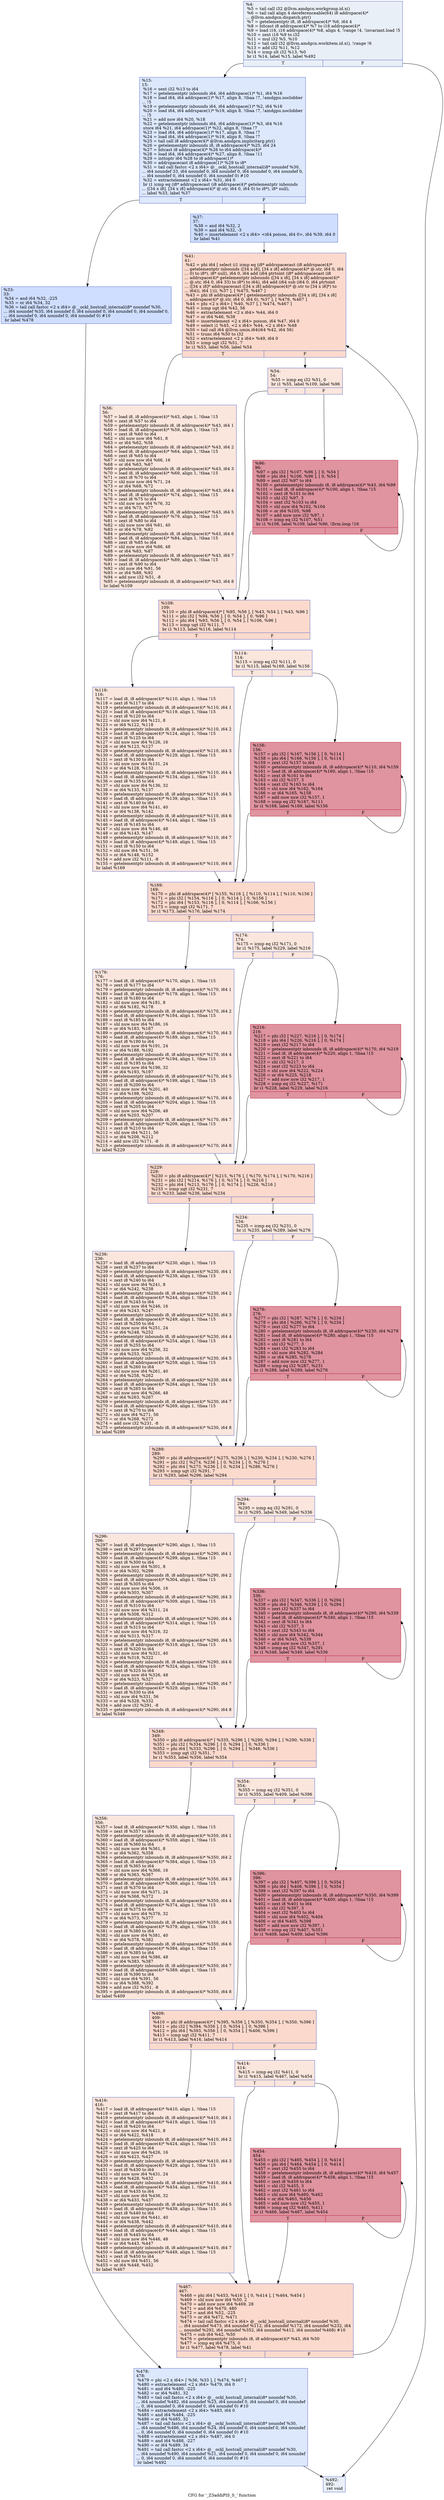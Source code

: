 digraph "CFG for '_Z3addiPlS_S_' function" {
	label="CFG for '_Z3addiPlS_S_' function";

	Node0x59101d0 [shape=record,color="#3d50c3ff", style=filled, fillcolor="#cedaeb70",label="{%4:\l  %5 = tail call i32 @llvm.amdgcn.workgroup.id.x()\l  %6 = tail call align 4 dereferenceable(64) i8 addrspace(4)*\l... @llvm.amdgcn.dispatch.ptr()\l  %7 = getelementptr i8, i8 addrspace(4)* %6, i64 4\l  %8 = bitcast i8 addrspace(4)* %7 to i16 addrspace(4)*\l  %9 = load i16, i16 addrspace(4)* %8, align 4, !range !4, !invariant.load !5\l  %10 = zext i16 %9 to i32\l  %11 = mul i32 %5, %10\l  %12 = tail call i32 @llvm.amdgcn.workitem.id.x(), !range !6\l  %13 = add i32 %11, %12\l  %14 = icmp slt i32 %13, %0\l  br i1 %14, label %15, label %492\l|{<s0>T|<s1>F}}"];
	Node0x59101d0:s0 -> Node0x59120f0;
	Node0x59101d0:s1 -> Node0x5912180;
	Node0x59120f0 [shape=record,color="#3d50c3ff", style=filled, fillcolor="#b2ccfb70",label="{%15:\l15:                                               \l  %16 = sext i32 %13 to i64\l  %17 = getelementptr inbounds i64, i64 addrspace(1)* %1, i64 %16\l  %18 = load i64, i64 addrspace(1)* %17, align 8, !tbaa !7, !amdgpu.noclobber\l... !5\l  %19 = getelementptr inbounds i64, i64 addrspace(1)* %2, i64 %16\l  %20 = load i64, i64 addrspace(1)* %19, align 8, !tbaa !7, !amdgpu.noclobber\l... !5\l  %21 = add nsw i64 %20, %18\l  %22 = getelementptr inbounds i64, i64 addrspace(1)* %3, i64 %16\l  store i64 %21, i64 addrspace(1)* %22, align 8, !tbaa !7\l  %23 = load i64, i64 addrspace(1)* %17, align 8, !tbaa !7\l  %24 = load i64, i64 addrspace(1)* %19, align 8, !tbaa !7\l  %25 = tail call i8 addrspace(4)* @llvm.amdgcn.implicitarg.ptr()\l  %26 = getelementptr inbounds i8, i8 addrspace(4)* %25, i64 24\l  %27 = bitcast i8 addrspace(4)* %26 to i64 addrspace(4)*\l  %28 = load i64, i64 addrspace(4)* %27, align 8, !tbaa !11\l  %29 = inttoptr i64 %28 to i8 addrspace(1)*\l  %30 = addrspacecast i8 addrspace(1)* %29 to i8*\l  %31 = tail call fastcc \<2 x i64\> @__ockl_hostcall_internal(i8* noundef %30,\l... i64 noundef 33, i64 noundef 0, i64 noundef 0, i64 noundef 0, i64 noundef 0,\l... i64 noundef 0, i64 noundef 0, i64 noundef 0) #10\l  %32 = extractelement \<2 x i64\> %31, i64 0\l  br i1 icmp eq (i8* addrspacecast (i8 addrspace(4)* getelementptr inbounds\l... ([34 x i8], [34 x i8] addrspace(4)* @.str, i64 0, i64 0) to i8*), i8* null),\l... label %33, label %37\l|{<s0>T|<s1>F}}"];
	Node0x59120f0:s0 -> Node0x59144a0;
	Node0x59120f0:s1 -> Node0x5914f90;
	Node0x59144a0 [shape=record,color="#3d50c3ff", style=filled, fillcolor="#93b5fe70",label="{%33:\l33:                                               \l  %34 = and i64 %32, -225\l  %35 = or i64 %34, 32\l  %36 = tail call fastcc \<2 x i64\> @__ockl_hostcall_internal(i8* noundef %30,\l... i64 noundef %35, i64 noundef 0, i64 noundef 0, i64 noundef 0, i64 noundef 0,\l... i64 noundef 0, i64 noundef 0, i64 noundef 0) #10\l  br label %478\l}"];
	Node0x59144a0 -> Node0x5915250;
	Node0x5914f90 [shape=record,color="#3d50c3ff", style=filled, fillcolor="#93b5fe70",label="{%37:\l37:                                               \l  %38 = and i64 %32, 2\l  %39 = and i64 %32, -3\l  %40 = insertelement \<2 x i64\> \<i64 poison, i64 0\>, i64 %39, i64 0\l  br label %41\l}"];
	Node0x5914f90 -> Node0x5915df0;
	Node0x5915df0 [shape=record,color="#3d50c3ff", style=filled, fillcolor="#f7ac8e70",label="{%41:\l41:                                               \l  %42 = phi i64 [ select (i1 icmp eq (i8* addrspacecast (i8 addrspace(4)*\l... getelementptr inbounds ([34 x i8], [34 x i8] addrspace(4)* @.str, i64 0, i64\l... 0) to i8*), i8* null), i64 0, i64 add (i64 ptrtoint (i8* addrspacecast (i8\l... addrspace(4)* getelementptr inbounds ([34 x i8], [34 x i8] addrspace(4)*\l... @.str, i64 0, i64 33) to i8*) to i64), i64 add (i64 sub (i64 0, i64 ptrtoint\l... ([34 x i8]* addrspacecast ([34 x i8] addrspace(4)* @.str to [34 x i8]*) to\l... i64)), i64 1))), %37 ], [ %475, %467 ]\l  %43 = phi i8 addrspace(4)* [ getelementptr inbounds ([34 x i8], [34 x i8]\l... addrspace(4)* @.str, i64 0, i64 0), %37 ], [ %476, %467 ]\l  %44 = phi \<2 x i64\> [ %40, %37 ], [ %474, %467 ]\l  %45 = icmp ugt i64 %42, 56\l  %46 = extractelement \<2 x i64\> %44, i64 0\l  %47 = or i64 %46, %38\l  %48 = insertelement \<2 x i64\> poison, i64 %47, i64 0\l  %49 = select i1 %45, \<2 x i64\> %44, \<2 x i64\> %48\l  %50 = tail call i64 @llvm.umin.i64(i64 %42, i64 56)\l  %51 = trunc i64 %50 to i32\l  %52 = extractelement \<2 x i64\> %49, i64 0\l  %53 = icmp ugt i32 %51, 7\l  br i1 %53, label %56, label %54\l|{<s0>T|<s1>F}}"];
	Node0x5915df0:s0 -> Node0x5916d30;
	Node0x5915df0:s1 -> Node0x5916dc0;
	Node0x5916dc0 [shape=record,color="#3d50c3ff", style=filled, fillcolor="#f3c7b170",label="{%54:\l54:                                               \l  %55 = icmp eq i32 %51, 0\l  br i1 %55, label %109, label %96\l|{<s0>T|<s1>F}}"];
	Node0x5916dc0:s0 -> Node0x5916fc0;
	Node0x5916dc0:s1 -> Node0x5917010;
	Node0x5916d30 [shape=record,color="#3d50c3ff", style=filled, fillcolor="#f3c7b170",label="{%56:\l56:                                               \l  %57 = load i8, i8 addrspace(4)* %43, align 1, !tbaa !15\l  %58 = zext i8 %57 to i64\l  %59 = getelementptr inbounds i8, i8 addrspace(4)* %43, i64 1\l  %60 = load i8, i8 addrspace(4)* %59, align 1, !tbaa !15\l  %61 = zext i8 %60 to i64\l  %62 = shl nuw nsw i64 %61, 8\l  %63 = or i64 %62, %58\l  %64 = getelementptr inbounds i8, i8 addrspace(4)* %43, i64 2\l  %65 = load i8, i8 addrspace(4)* %64, align 1, !tbaa !15\l  %66 = zext i8 %65 to i64\l  %67 = shl nuw nsw i64 %66, 16\l  %68 = or i64 %63, %67\l  %69 = getelementptr inbounds i8, i8 addrspace(4)* %43, i64 3\l  %70 = load i8, i8 addrspace(4)* %69, align 1, !tbaa !15\l  %71 = zext i8 %70 to i64\l  %72 = shl nuw nsw i64 %71, 24\l  %73 = or i64 %68, %72\l  %74 = getelementptr inbounds i8, i8 addrspace(4)* %43, i64 4\l  %75 = load i8, i8 addrspace(4)* %74, align 1, !tbaa !15\l  %76 = zext i8 %75 to i64\l  %77 = shl nuw nsw i64 %76, 32\l  %78 = or i64 %73, %77\l  %79 = getelementptr inbounds i8, i8 addrspace(4)* %43, i64 5\l  %80 = load i8, i8 addrspace(4)* %79, align 1, !tbaa !15\l  %81 = zext i8 %80 to i64\l  %82 = shl nuw nsw i64 %81, 40\l  %83 = or i64 %78, %82\l  %84 = getelementptr inbounds i8, i8 addrspace(4)* %43, i64 6\l  %85 = load i8, i8 addrspace(4)* %84, align 1, !tbaa !15\l  %86 = zext i8 %85 to i64\l  %87 = shl nuw nsw i64 %86, 48\l  %88 = or i64 %83, %87\l  %89 = getelementptr inbounds i8, i8 addrspace(4)* %43, i64 7\l  %90 = load i8, i8 addrspace(4)* %89, align 1, !tbaa !15\l  %91 = zext i8 %90 to i64\l  %92 = shl nuw i64 %91, 56\l  %93 = or i64 %88, %92\l  %94 = add nsw i32 %51, -8\l  %95 = getelementptr inbounds i8, i8 addrspace(4)* %43, i64 8\l  br label %109\l}"];
	Node0x5916d30 -> Node0x5916fc0;
	Node0x5917010 [shape=record,color="#b70d28ff", style=filled, fillcolor="#b70d2870",label="{%96:\l96:                                               \l  %97 = phi i32 [ %107, %96 ], [ 0, %54 ]\l  %98 = phi i64 [ %106, %96 ], [ 0, %54 ]\l  %99 = zext i32 %97 to i64\l  %100 = getelementptr inbounds i8, i8 addrspace(4)* %43, i64 %99\l  %101 = load i8, i8 addrspace(4)* %100, align 1, !tbaa !15\l  %102 = zext i8 %101 to i64\l  %103 = shl i32 %97, 3\l  %104 = zext i32 %103 to i64\l  %105 = shl nuw i64 %102, %104\l  %106 = or i64 %105, %98\l  %107 = add nuw nsw i32 %97, 1\l  %108 = icmp eq i32 %107, %51\l  br i1 %108, label %109, label %96, !llvm.loop !16\l|{<s0>T|<s1>F}}"];
	Node0x5917010:s0 -> Node0x5916fc0;
	Node0x5917010:s1 -> Node0x5917010;
	Node0x5916fc0 [shape=record,color="#3d50c3ff", style=filled, fillcolor="#f7ac8e70",label="{%109:\l109:                                              \l  %110 = phi i8 addrspace(4)* [ %95, %56 ], [ %43, %54 ], [ %43, %96 ]\l  %111 = phi i32 [ %94, %56 ], [ 0, %54 ], [ 0, %96 ]\l  %112 = phi i64 [ %93, %56 ], [ 0, %54 ], [ %106, %96 ]\l  %113 = icmp ugt i32 %111, 7\l  br i1 %113, label %116, label %114\l|{<s0>T|<s1>F}}"];
	Node0x5916fc0:s0 -> Node0x5919cc0;
	Node0x5916fc0:s1 -> Node0x5919d10;
	Node0x5919d10 [shape=record,color="#3d50c3ff", style=filled, fillcolor="#f3c7b170",label="{%114:\l114:                                              \l  %115 = icmp eq i32 %111, 0\l  br i1 %115, label %169, label %156\l|{<s0>T|<s1>F}}"];
	Node0x5919d10:s0 -> Node0x5919ee0;
	Node0x5919d10:s1 -> Node0x5919f30;
	Node0x5919cc0 [shape=record,color="#3d50c3ff", style=filled, fillcolor="#f3c7b170",label="{%116:\l116:                                              \l  %117 = load i8, i8 addrspace(4)* %110, align 1, !tbaa !15\l  %118 = zext i8 %117 to i64\l  %119 = getelementptr inbounds i8, i8 addrspace(4)* %110, i64 1\l  %120 = load i8, i8 addrspace(4)* %119, align 1, !tbaa !15\l  %121 = zext i8 %120 to i64\l  %122 = shl nuw nsw i64 %121, 8\l  %123 = or i64 %122, %118\l  %124 = getelementptr inbounds i8, i8 addrspace(4)* %110, i64 2\l  %125 = load i8, i8 addrspace(4)* %124, align 1, !tbaa !15\l  %126 = zext i8 %125 to i64\l  %127 = shl nuw nsw i64 %126, 16\l  %128 = or i64 %123, %127\l  %129 = getelementptr inbounds i8, i8 addrspace(4)* %110, i64 3\l  %130 = load i8, i8 addrspace(4)* %129, align 1, !tbaa !15\l  %131 = zext i8 %130 to i64\l  %132 = shl nuw nsw i64 %131, 24\l  %133 = or i64 %128, %132\l  %134 = getelementptr inbounds i8, i8 addrspace(4)* %110, i64 4\l  %135 = load i8, i8 addrspace(4)* %134, align 1, !tbaa !15\l  %136 = zext i8 %135 to i64\l  %137 = shl nuw nsw i64 %136, 32\l  %138 = or i64 %133, %137\l  %139 = getelementptr inbounds i8, i8 addrspace(4)* %110, i64 5\l  %140 = load i8, i8 addrspace(4)* %139, align 1, !tbaa !15\l  %141 = zext i8 %140 to i64\l  %142 = shl nuw nsw i64 %141, 40\l  %143 = or i64 %138, %142\l  %144 = getelementptr inbounds i8, i8 addrspace(4)* %110, i64 6\l  %145 = load i8, i8 addrspace(4)* %144, align 1, !tbaa !15\l  %146 = zext i8 %145 to i64\l  %147 = shl nuw nsw i64 %146, 48\l  %148 = or i64 %143, %147\l  %149 = getelementptr inbounds i8, i8 addrspace(4)* %110, i64 7\l  %150 = load i8, i8 addrspace(4)* %149, align 1, !tbaa !15\l  %151 = zext i8 %150 to i64\l  %152 = shl nuw i64 %151, 56\l  %153 = or i64 %148, %152\l  %154 = add nsw i32 %111, -8\l  %155 = getelementptr inbounds i8, i8 addrspace(4)* %110, i64 8\l  br label %169\l}"];
	Node0x5919cc0 -> Node0x5919ee0;
	Node0x5919f30 [shape=record,color="#b70d28ff", style=filled, fillcolor="#b70d2870",label="{%156:\l156:                                              \l  %157 = phi i32 [ %167, %156 ], [ 0, %114 ]\l  %158 = phi i64 [ %166, %156 ], [ 0, %114 ]\l  %159 = zext i32 %157 to i64\l  %160 = getelementptr inbounds i8, i8 addrspace(4)* %110, i64 %159\l  %161 = load i8, i8 addrspace(4)* %160, align 1, !tbaa !15\l  %162 = zext i8 %161 to i64\l  %163 = shl i32 %157, 3\l  %164 = zext i32 %163 to i64\l  %165 = shl nuw i64 %162, %164\l  %166 = or i64 %165, %158\l  %167 = add nuw nsw i32 %157, 1\l  %168 = icmp eq i32 %167, %111\l  br i1 %168, label %169, label %156\l|{<s0>T|<s1>F}}"];
	Node0x5919f30:s0 -> Node0x5919ee0;
	Node0x5919f30:s1 -> Node0x5919f30;
	Node0x5919ee0 [shape=record,color="#3d50c3ff", style=filled, fillcolor="#f7ac8e70",label="{%169:\l169:                                              \l  %170 = phi i8 addrspace(4)* [ %155, %116 ], [ %110, %114 ], [ %110, %156 ]\l  %171 = phi i32 [ %154, %116 ], [ 0, %114 ], [ 0, %156 ]\l  %172 = phi i64 [ %153, %116 ], [ 0, %114 ], [ %166, %156 ]\l  %173 = icmp ugt i32 %171, 7\l  br i1 %173, label %176, label %174\l|{<s0>T|<s1>F}}"];
	Node0x5919ee0:s0 -> Node0x591c410;
	Node0x5919ee0:s1 -> Node0x591c460;
	Node0x591c460 [shape=record,color="#3d50c3ff", style=filled, fillcolor="#f3c7b170",label="{%174:\l174:                                              \l  %175 = icmp eq i32 %171, 0\l  br i1 %175, label %229, label %216\l|{<s0>T|<s1>F}}"];
	Node0x591c460:s0 -> Node0x591c5f0;
	Node0x591c460:s1 -> Node0x591c640;
	Node0x591c410 [shape=record,color="#3d50c3ff", style=filled, fillcolor="#f3c7b170",label="{%176:\l176:                                              \l  %177 = load i8, i8 addrspace(4)* %170, align 1, !tbaa !15\l  %178 = zext i8 %177 to i64\l  %179 = getelementptr inbounds i8, i8 addrspace(4)* %170, i64 1\l  %180 = load i8, i8 addrspace(4)* %179, align 1, !tbaa !15\l  %181 = zext i8 %180 to i64\l  %182 = shl nuw nsw i64 %181, 8\l  %183 = or i64 %182, %178\l  %184 = getelementptr inbounds i8, i8 addrspace(4)* %170, i64 2\l  %185 = load i8, i8 addrspace(4)* %184, align 1, !tbaa !15\l  %186 = zext i8 %185 to i64\l  %187 = shl nuw nsw i64 %186, 16\l  %188 = or i64 %183, %187\l  %189 = getelementptr inbounds i8, i8 addrspace(4)* %170, i64 3\l  %190 = load i8, i8 addrspace(4)* %189, align 1, !tbaa !15\l  %191 = zext i8 %190 to i64\l  %192 = shl nuw nsw i64 %191, 24\l  %193 = or i64 %188, %192\l  %194 = getelementptr inbounds i8, i8 addrspace(4)* %170, i64 4\l  %195 = load i8, i8 addrspace(4)* %194, align 1, !tbaa !15\l  %196 = zext i8 %195 to i64\l  %197 = shl nuw nsw i64 %196, 32\l  %198 = or i64 %193, %197\l  %199 = getelementptr inbounds i8, i8 addrspace(4)* %170, i64 5\l  %200 = load i8, i8 addrspace(4)* %199, align 1, !tbaa !15\l  %201 = zext i8 %200 to i64\l  %202 = shl nuw nsw i64 %201, 40\l  %203 = or i64 %198, %202\l  %204 = getelementptr inbounds i8, i8 addrspace(4)* %170, i64 6\l  %205 = load i8, i8 addrspace(4)* %204, align 1, !tbaa !15\l  %206 = zext i8 %205 to i64\l  %207 = shl nuw nsw i64 %206, 48\l  %208 = or i64 %203, %207\l  %209 = getelementptr inbounds i8, i8 addrspace(4)* %170, i64 7\l  %210 = load i8, i8 addrspace(4)* %209, align 1, !tbaa !15\l  %211 = zext i8 %210 to i64\l  %212 = shl nuw i64 %211, 56\l  %213 = or i64 %208, %212\l  %214 = add nsw i32 %171, -8\l  %215 = getelementptr inbounds i8, i8 addrspace(4)* %170, i64 8\l  br label %229\l}"];
	Node0x591c410 -> Node0x591c5f0;
	Node0x591c640 [shape=record,color="#b70d28ff", style=filled, fillcolor="#b70d2870",label="{%216:\l216:                                              \l  %217 = phi i32 [ %227, %216 ], [ 0, %174 ]\l  %218 = phi i64 [ %226, %216 ], [ 0, %174 ]\l  %219 = zext i32 %217 to i64\l  %220 = getelementptr inbounds i8, i8 addrspace(4)* %170, i64 %219\l  %221 = load i8, i8 addrspace(4)* %220, align 1, !tbaa !15\l  %222 = zext i8 %221 to i64\l  %223 = shl i32 %217, 3\l  %224 = zext i32 %223 to i64\l  %225 = shl nuw i64 %222, %224\l  %226 = or i64 %225, %218\l  %227 = add nuw nsw i32 %217, 1\l  %228 = icmp eq i32 %227, %171\l  br i1 %228, label %229, label %216\l|{<s0>T|<s1>F}}"];
	Node0x591c640:s0 -> Node0x591c5f0;
	Node0x591c640:s1 -> Node0x591c640;
	Node0x591c5f0 [shape=record,color="#3d50c3ff", style=filled, fillcolor="#f7ac8e70",label="{%229:\l229:                                              \l  %230 = phi i8 addrspace(4)* [ %215, %176 ], [ %170, %174 ], [ %170, %216 ]\l  %231 = phi i32 [ %214, %176 ], [ 0, %174 ], [ 0, %216 ]\l  %232 = phi i64 [ %213, %176 ], [ 0, %174 ], [ %226, %216 ]\l  %233 = icmp ugt i32 %231, 7\l  br i1 %233, label %236, label %234\l|{<s0>T|<s1>F}}"];
	Node0x591c5f0:s0 -> Node0x591e690;
	Node0x591c5f0:s1 -> Node0x591e6e0;
	Node0x591e6e0 [shape=record,color="#3d50c3ff", style=filled, fillcolor="#f3c7b170",label="{%234:\l234:                                              \l  %235 = icmp eq i32 %231, 0\l  br i1 %235, label %289, label %276\l|{<s0>T|<s1>F}}"];
	Node0x591e6e0:s0 -> Node0x591e870;
	Node0x591e6e0:s1 -> Node0x591e8c0;
	Node0x591e690 [shape=record,color="#3d50c3ff", style=filled, fillcolor="#f3c7b170",label="{%236:\l236:                                              \l  %237 = load i8, i8 addrspace(4)* %230, align 1, !tbaa !15\l  %238 = zext i8 %237 to i64\l  %239 = getelementptr inbounds i8, i8 addrspace(4)* %230, i64 1\l  %240 = load i8, i8 addrspace(4)* %239, align 1, !tbaa !15\l  %241 = zext i8 %240 to i64\l  %242 = shl nuw nsw i64 %241, 8\l  %243 = or i64 %242, %238\l  %244 = getelementptr inbounds i8, i8 addrspace(4)* %230, i64 2\l  %245 = load i8, i8 addrspace(4)* %244, align 1, !tbaa !15\l  %246 = zext i8 %245 to i64\l  %247 = shl nuw nsw i64 %246, 16\l  %248 = or i64 %243, %247\l  %249 = getelementptr inbounds i8, i8 addrspace(4)* %230, i64 3\l  %250 = load i8, i8 addrspace(4)* %249, align 1, !tbaa !15\l  %251 = zext i8 %250 to i64\l  %252 = shl nuw nsw i64 %251, 24\l  %253 = or i64 %248, %252\l  %254 = getelementptr inbounds i8, i8 addrspace(4)* %230, i64 4\l  %255 = load i8, i8 addrspace(4)* %254, align 1, !tbaa !15\l  %256 = zext i8 %255 to i64\l  %257 = shl nuw nsw i64 %256, 32\l  %258 = or i64 %253, %257\l  %259 = getelementptr inbounds i8, i8 addrspace(4)* %230, i64 5\l  %260 = load i8, i8 addrspace(4)* %259, align 1, !tbaa !15\l  %261 = zext i8 %260 to i64\l  %262 = shl nuw nsw i64 %261, 40\l  %263 = or i64 %258, %262\l  %264 = getelementptr inbounds i8, i8 addrspace(4)* %230, i64 6\l  %265 = load i8, i8 addrspace(4)* %264, align 1, !tbaa !15\l  %266 = zext i8 %265 to i64\l  %267 = shl nuw nsw i64 %266, 48\l  %268 = or i64 %263, %267\l  %269 = getelementptr inbounds i8, i8 addrspace(4)* %230, i64 7\l  %270 = load i8, i8 addrspace(4)* %269, align 1, !tbaa !15\l  %271 = zext i8 %270 to i64\l  %272 = shl nuw i64 %271, 56\l  %273 = or i64 %268, %272\l  %274 = add nsw i32 %231, -8\l  %275 = getelementptr inbounds i8, i8 addrspace(4)* %230, i64 8\l  br label %289\l}"];
	Node0x591e690 -> Node0x591e870;
	Node0x591e8c0 [shape=record,color="#b70d28ff", style=filled, fillcolor="#b70d2870",label="{%276:\l276:                                              \l  %277 = phi i32 [ %287, %276 ], [ 0, %234 ]\l  %278 = phi i64 [ %286, %276 ], [ 0, %234 ]\l  %279 = zext i32 %277 to i64\l  %280 = getelementptr inbounds i8, i8 addrspace(4)* %230, i64 %279\l  %281 = load i8, i8 addrspace(4)* %280, align 1, !tbaa !15\l  %282 = zext i8 %281 to i64\l  %283 = shl i32 %277, 3\l  %284 = zext i32 %283 to i64\l  %285 = shl nuw i64 %282, %284\l  %286 = or i64 %285, %278\l  %287 = add nuw nsw i32 %277, 1\l  %288 = icmp eq i32 %287, %231\l  br i1 %288, label %289, label %276\l|{<s0>T|<s1>F}}"];
	Node0x591e8c0:s0 -> Node0x591e870;
	Node0x591e8c0:s1 -> Node0x591e8c0;
	Node0x591e870 [shape=record,color="#3d50c3ff", style=filled, fillcolor="#f7ac8e70",label="{%289:\l289:                                              \l  %290 = phi i8 addrspace(4)* [ %275, %236 ], [ %230, %234 ], [ %230, %276 ]\l  %291 = phi i32 [ %274, %236 ], [ 0, %234 ], [ 0, %276 ]\l  %292 = phi i64 [ %273, %236 ], [ 0, %234 ], [ %286, %276 ]\l  %293 = icmp ugt i32 %291, 7\l  br i1 %293, label %296, label %294\l|{<s0>T|<s1>F}}"];
	Node0x591e870:s0 -> Node0x5921110;
	Node0x591e870:s1 -> Node0x5921160;
	Node0x5921160 [shape=record,color="#3d50c3ff", style=filled, fillcolor="#f3c7b170",label="{%294:\l294:                                              \l  %295 = icmp eq i32 %291, 0\l  br i1 %295, label %349, label %336\l|{<s0>T|<s1>F}}"];
	Node0x5921160:s0 -> Node0x59212f0;
	Node0x5921160:s1 -> Node0x5921340;
	Node0x5921110 [shape=record,color="#3d50c3ff", style=filled, fillcolor="#f3c7b170",label="{%296:\l296:                                              \l  %297 = load i8, i8 addrspace(4)* %290, align 1, !tbaa !15\l  %298 = zext i8 %297 to i64\l  %299 = getelementptr inbounds i8, i8 addrspace(4)* %290, i64 1\l  %300 = load i8, i8 addrspace(4)* %299, align 1, !tbaa !15\l  %301 = zext i8 %300 to i64\l  %302 = shl nuw nsw i64 %301, 8\l  %303 = or i64 %302, %298\l  %304 = getelementptr inbounds i8, i8 addrspace(4)* %290, i64 2\l  %305 = load i8, i8 addrspace(4)* %304, align 1, !tbaa !15\l  %306 = zext i8 %305 to i64\l  %307 = shl nuw nsw i64 %306, 16\l  %308 = or i64 %303, %307\l  %309 = getelementptr inbounds i8, i8 addrspace(4)* %290, i64 3\l  %310 = load i8, i8 addrspace(4)* %309, align 1, !tbaa !15\l  %311 = zext i8 %310 to i64\l  %312 = shl nuw nsw i64 %311, 24\l  %313 = or i64 %308, %312\l  %314 = getelementptr inbounds i8, i8 addrspace(4)* %290, i64 4\l  %315 = load i8, i8 addrspace(4)* %314, align 1, !tbaa !15\l  %316 = zext i8 %315 to i64\l  %317 = shl nuw nsw i64 %316, 32\l  %318 = or i64 %313, %317\l  %319 = getelementptr inbounds i8, i8 addrspace(4)* %290, i64 5\l  %320 = load i8, i8 addrspace(4)* %319, align 1, !tbaa !15\l  %321 = zext i8 %320 to i64\l  %322 = shl nuw nsw i64 %321, 40\l  %323 = or i64 %318, %322\l  %324 = getelementptr inbounds i8, i8 addrspace(4)* %290, i64 6\l  %325 = load i8, i8 addrspace(4)* %324, align 1, !tbaa !15\l  %326 = zext i8 %325 to i64\l  %327 = shl nuw nsw i64 %326, 48\l  %328 = or i64 %323, %327\l  %329 = getelementptr inbounds i8, i8 addrspace(4)* %290, i64 7\l  %330 = load i8, i8 addrspace(4)* %329, align 1, !tbaa !15\l  %331 = zext i8 %330 to i64\l  %332 = shl nuw i64 %331, 56\l  %333 = or i64 %328, %332\l  %334 = add nsw i32 %291, -8\l  %335 = getelementptr inbounds i8, i8 addrspace(4)* %290, i64 8\l  br label %349\l}"];
	Node0x5921110 -> Node0x59212f0;
	Node0x5921340 [shape=record,color="#b70d28ff", style=filled, fillcolor="#b70d2870",label="{%336:\l336:                                              \l  %337 = phi i32 [ %347, %336 ], [ 0, %294 ]\l  %338 = phi i64 [ %346, %336 ], [ 0, %294 ]\l  %339 = zext i32 %337 to i64\l  %340 = getelementptr inbounds i8, i8 addrspace(4)* %290, i64 %339\l  %341 = load i8, i8 addrspace(4)* %340, align 1, !tbaa !15\l  %342 = zext i8 %341 to i64\l  %343 = shl i32 %337, 3\l  %344 = zext i32 %343 to i64\l  %345 = shl nuw i64 %342, %344\l  %346 = or i64 %345, %338\l  %347 = add nuw nsw i32 %337, 1\l  %348 = icmp eq i32 %347, %291\l  br i1 %348, label %349, label %336\l|{<s0>T|<s1>F}}"];
	Node0x5921340:s0 -> Node0x59212f0;
	Node0x5921340:s1 -> Node0x5921340;
	Node0x59212f0 [shape=record,color="#3d50c3ff", style=filled, fillcolor="#f7ac8e70",label="{%349:\l349:                                              \l  %350 = phi i8 addrspace(4)* [ %335, %296 ], [ %290, %294 ], [ %290, %336 ]\l  %351 = phi i32 [ %334, %296 ], [ 0, %294 ], [ 0, %336 ]\l  %352 = phi i64 [ %333, %296 ], [ 0, %294 ], [ %346, %336 ]\l  %353 = icmp ugt i32 %351, 7\l  br i1 %353, label %356, label %354\l|{<s0>T|<s1>F}}"];
	Node0x59212f0:s0 -> Node0x5923d80;
	Node0x59212f0:s1 -> Node0x5923dd0;
	Node0x5923dd0 [shape=record,color="#3d50c3ff", style=filled, fillcolor="#f3c7b170",label="{%354:\l354:                                              \l  %355 = icmp eq i32 %351, 0\l  br i1 %355, label %409, label %396\l|{<s0>T|<s1>F}}"];
	Node0x5923dd0:s0 -> Node0x5923f60;
	Node0x5923dd0:s1 -> Node0x5923fb0;
	Node0x5923d80 [shape=record,color="#3d50c3ff", style=filled, fillcolor="#f3c7b170",label="{%356:\l356:                                              \l  %357 = load i8, i8 addrspace(4)* %350, align 1, !tbaa !15\l  %358 = zext i8 %357 to i64\l  %359 = getelementptr inbounds i8, i8 addrspace(4)* %350, i64 1\l  %360 = load i8, i8 addrspace(4)* %359, align 1, !tbaa !15\l  %361 = zext i8 %360 to i64\l  %362 = shl nuw nsw i64 %361, 8\l  %363 = or i64 %362, %358\l  %364 = getelementptr inbounds i8, i8 addrspace(4)* %350, i64 2\l  %365 = load i8, i8 addrspace(4)* %364, align 1, !tbaa !15\l  %366 = zext i8 %365 to i64\l  %367 = shl nuw nsw i64 %366, 16\l  %368 = or i64 %363, %367\l  %369 = getelementptr inbounds i8, i8 addrspace(4)* %350, i64 3\l  %370 = load i8, i8 addrspace(4)* %369, align 1, !tbaa !15\l  %371 = zext i8 %370 to i64\l  %372 = shl nuw nsw i64 %371, 24\l  %373 = or i64 %368, %372\l  %374 = getelementptr inbounds i8, i8 addrspace(4)* %350, i64 4\l  %375 = load i8, i8 addrspace(4)* %374, align 1, !tbaa !15\l  %376 = zext i8 %375 to i64\l  %377 = shl nuw nsw i64 %376, 32\l  %378 = or i64 %373, %377\l  %379 = getelementptr inbounds i8, i8 addrspace(4)* %350, i64 5\l  %380 = load i8, i8 addrspace(4)* %379, align 1, !tbaa !15\l  %381 = zext i8 %380 to i64\l  %382 = shl nuw nsw i64 %381, 40\l  %383 = or i64 %378, %382\l  %384 = getelementptr inbounds i8, i8 addrspace(4)* %350, i64 6\l  %385 = load i8, i8 addrspace(4)* %384, align 1, !tbaa !15\l  %386 = zext i8 %385 to i64\l  %387 = shl nuw nsw i64 %386, 48\l  %388 = or i64 %383, %387\l  %389 = getelementptr inbounds i8, i8 addrspace(4)* %350, i64 7\l  %390 = load i8, i8 addrspace(4)* %389, align 1, !tbaa !15\l  %391 = zext i8 %390 to i64\l  %392 = shl nuw i64 %391, 56\l  %393 = or i64 %388, %392\l  %394 = add nsw i32 %351, -8\l  %395 = getelementptr inbounds i8, i8 addrspace(4)* %350, i64 8\l  br label %409\l}"];
	Node0x5923d80 -> Node0x5923f60;
	Node0x5923fb0 [shape=record,color="#b70d28ff", style=filled, fillcolor="#b70d2870",label="{%396:\l396:                                              \l  %397 = phi i32 [ %407, %396 ], [ 0, %354 ]\l  %398 = phi i64 [ %406, %396 ], [ 0, %354 ]\l  %399 = zext i32 %397 to i64\l  %400 = getelementptr inbounds i8, i8 addrspace(4)* %350, i64 %399\l  %401 = load i8, i8 addrspace(4)* %400, align 1, !tbaa !15\l  %402 = zext i8 %401 to i64\l  %403 = shl i32 %397, 3\l  %404 = zext i32 %403 to i64\l  %405 = shl nuw i64 %402, %404\l  %406 = or i64 %405, %398\l  %407 = add nuw nsw i32 %397, 1\l  %408 = icmp eq i32 %407, %351\l  br i1 %408, label %409, label %396\l|{<s0>T|<s1>F}}"];
	Node0x5923fb0:s0 -> Node0x5923f60;
	Node0x5923fb0:s1 -> Node0x5923fb0;
	Node0x5923f60 [shape=record,color="#3d50c3ff", style=filled, fillcolor="#f7ac8e70",label="{%409:\l409:                                              \l  %410 = phi i8 addrspace(4)* [ %395, %356 ], [ %350, %354 ], [ %350, %396 ]\l  %411 = phi i32 [ %394, %356 ], [ 0, %354 ], [ 0, %396 ]\l  %412 = phi i64 [ %393, %356 ], [ 0, %354 ], [ %406, %396 ]\l  %413 = icmp ugt i32 %411, 7\l  br i1 %413, label %416, label %414\l|{<s0>T|<s1>F}}"];
	Node0x5923f60:s0 -> Node0x59265e0;
	Node0x5923f60:s1 -> Node0x5926630;
	Node0x5926630 [shape=record,color="#3d50c3ff", style=filled, fillcolor="#f3c7b170",label="{%414:\l414:                                              \l  %415 = icmp eq i32 %411, 0\l  br i1 %415, label %467, label %454\l|{<s0>T|<s1>F}}"];
	Node0x5926630:s0 -> Node0x5916260;
	Node0x5926630:s1 -> Node0x59267c0;
	Node0x59265e0 [shape=record,color="#3d50c3ff", style=filled, fillcolor="#f3c7b170",label="{%416:\l416:                                              \l  %417 = load i8, i8 addrspace(4)* %410, align 1, !tbaa !15\l  %418 = zext i8 %417 to i64\l  %419 = getelementptr inbounds i8, i8 addrspace(4)* %410, i64 1\l  %420 = load i8, i8 addrspace(4)* %419, align 1, !tbaa !15\l  %421 = zext i8 %420 to i64\l  %422 = shl nuw nsw i64 %421, 8\l  %423 = or i64 %422, %418\l  %424 = getelementptr inbounds i8, i8 addrspace(4)* %410, i64 2\l  %425 = load i8, i8 addrspace(4)* %424, align 1, !tbaa !15\l  %426 = zext i8 %425 to i64\l  %427 = shl nuw nsw i64 %426, 16\l  %428 = or i64 %423, %427\l  %429 = getelementptr inbounds i8, i8 addrspace(4)* %410, i64 3\l  %430 = load i8, i8 addrspace(4)* %429, align 1, !tbaa !15\l  %431 = zext i8 %430 to i64\l  %432 = shl nuw nsw i64 %431, 24\l  %433 = or i64 %428, %432\l  %434 = getelementptr inbounds i8, i8 addrspace(4)* %410, i64 4\l  %435 = load i8, i8 addrspace(4)* %434, align 1, !tbaa !15\l  %436 = zext i8 %435 to i64\l  %437 = shl nuw nsw i64 %436, 32\l  %438 = or i64 %433, %437\l  %439 = getelementptr inbounds i8, i8 addrspace(4)* %410, i64 5\l  %440 = load i8, i8 addrspace(4)* %439, align 1, !tbaa !15\l  %441 = zext i8 %440 to i64\l  %442 = shl nuw nsw i64 %441, 40\l  %443 = or i64 %438, %442\l  %444 = getelementptr inbounds i8, i8 addrspace(4)* %410, i64 6\l  %445 = load i8, i8 addrspace(4)* %444, align 1, !tbaa !15\l  %446 = zext i8 %445 to i64\l  %447 = shl nuw nsw i64 %446, 48\l  %448 = or i64 %443, %447\l  %449 = getelementptr inbounds i8, i8 addrspace(4)* %410, i64 7\l  %450 = load i8, i8 addrspace(4)* %449, align 1, !tbaa !15\l  %451 = zext i8 %450 to i64\l  %452 = shl nuw i64 %451, 56\l  %453 = or i64 %448, %452\l  br label %467\l}"];
	Node0x59265e0 -> Node0x5916260;
	Node0x59267c0 [shape=record,color="#b70d28ff", style=filled, fillcolor="#b70d2870",label="{%454:\l454:                                              \l  %455 = phi i32 [ %465, %454 ], [ 0, %414 ]\l  %456 = phi i64 [ %464, %454 ], [ 0, %414 ]\l  %457 = zext i32 %455 to i64\l  %458 = getelementptr inbounds i8, i8 addrspace(4)* %410, i64 %457\l  %459 = load i8, i8 addrspace(4)* %458, align 1, !tbaa !15\l  %460 = zext i8 %459 to i64\l  %461 = shl i32 %455, 3\l  %462 = zext i32 %461 to i64\l  %463 = shl nuw i64 %460, %462\l  %464 = or i64 %463, %456\l  %465 = add nuw nsw i32 %455, 1\l  %466 = icmp eq i32 %465, %411\l  br i1 %466, label %467, label %454\l|{<s0>T|<s1>F}}"];
	Node0x59267c0:s0 -> Node0x5916260;
	Node0x59267c0:s1 -> Node0x59267c0;
	Node0x5916260 [shape=record,color="#3d50c3ff", style=filled, fillcolor="#f7ac8e70",label="{%467:\l467:                                              \l  %468 = phi i64 [ %453, %416 ], [ 0, %414 ], [ %464, %454 ]\l  %469 = shl nuw nsw i64 %50, 2\l  %470 = add nuw nsw i64 %469, 28\l  %471 = and i64 %470, 480\l  %472 = and i64 %52, -225\l  %473 = or i64 %472, %471\l  %474 = tail call fastcc \<2 x i64\> @__ockl_hostcall_internal(i8* noundef %30,\l... i64 noundef %473, i64 noundef %112, i64 noundef %172, i64 noundef %232, i64\l... noundef %292, i64 noundef %352, i64 noundef %412, i64 noundef %468) #10\l  %475 = sub i64 %42, %50\l  %476 = getelementptr inbounds i8, i8 addrspace(4)* %43, i64 %50\l  %477 = icmp eq i64 %475, 0\l  br i1 %477, label %478, label %41\l|{<s0>T|<s1>F}}"];
	Node0x5916260:s0 -> Node0x5915250;
	Node0x5916260:s1 -> Node0x5915df0;
	Node0x5915250 [shape=record,color="#3d50c3ff", style=filled, fillcolor="#b2ccfb70",label="{%478:\l478:                                              \l  %479 = phi \<2 x i64\> [ %36, %33 ], [ %474, %467 ]\l  %480 = extractelement \<2 x i64\> %479, i64 0\l  %481 = and i64 %480, -225\l  %482 = or i64 %481, 32\l  %483 = tail call fastcc \<2 x i64\> @__ockl_hostcall_internal(i8* noundef %30,\l... i64 noundef %482, i64 noundef %23, i64 noundef 0, i64 noundef 0, i64 noundef\l... 0, i64 noundef 0, i64 noundef 0, i64 noundef 0) #10\l  %484 = extractelement \<2 x i64\> %483, i64 0\l  %485 = and i64 %484, -225\l  %486 = or i64 %485, 32\l  %487 = tail call fastcc \<2 x i64\> @__ockl_hostcall_internal(i8* noundef %30,\l... i64 noundef %486, i64 noundef %24, i64 noundef 0, i64 noundef 0, i64 noundef\l... 0, i64 noundef 0, i64 noundef 0, i64 noundef 0) #10\l  %488 = extractelement \<2 x i64\> %487, i64 0\l  %489 = and i64 %488, -227\l  %490 = or i64 %489, 34\l  %491 = tail call fastcc \<2 x i64\> @__ockl_hostcall_internal(i8* noundef %30,\l... i64 noundef %490, i64 noundef %21, i64 noundef 0, i64 noundef 0, i64 noundef\l... 0, i64 noundef 0, i64 noundef 0, i64 noundef 0) #10\l  br label %492\l}"];
	Node0x5915250 -> Node0x5912180;
	Node0x5912180 [shape=record,color="#3d50c3ff", style=filled, fillcolor="#cedaeb70",label="{%492:\l492:                                              \l  ret void\l}"];
}
